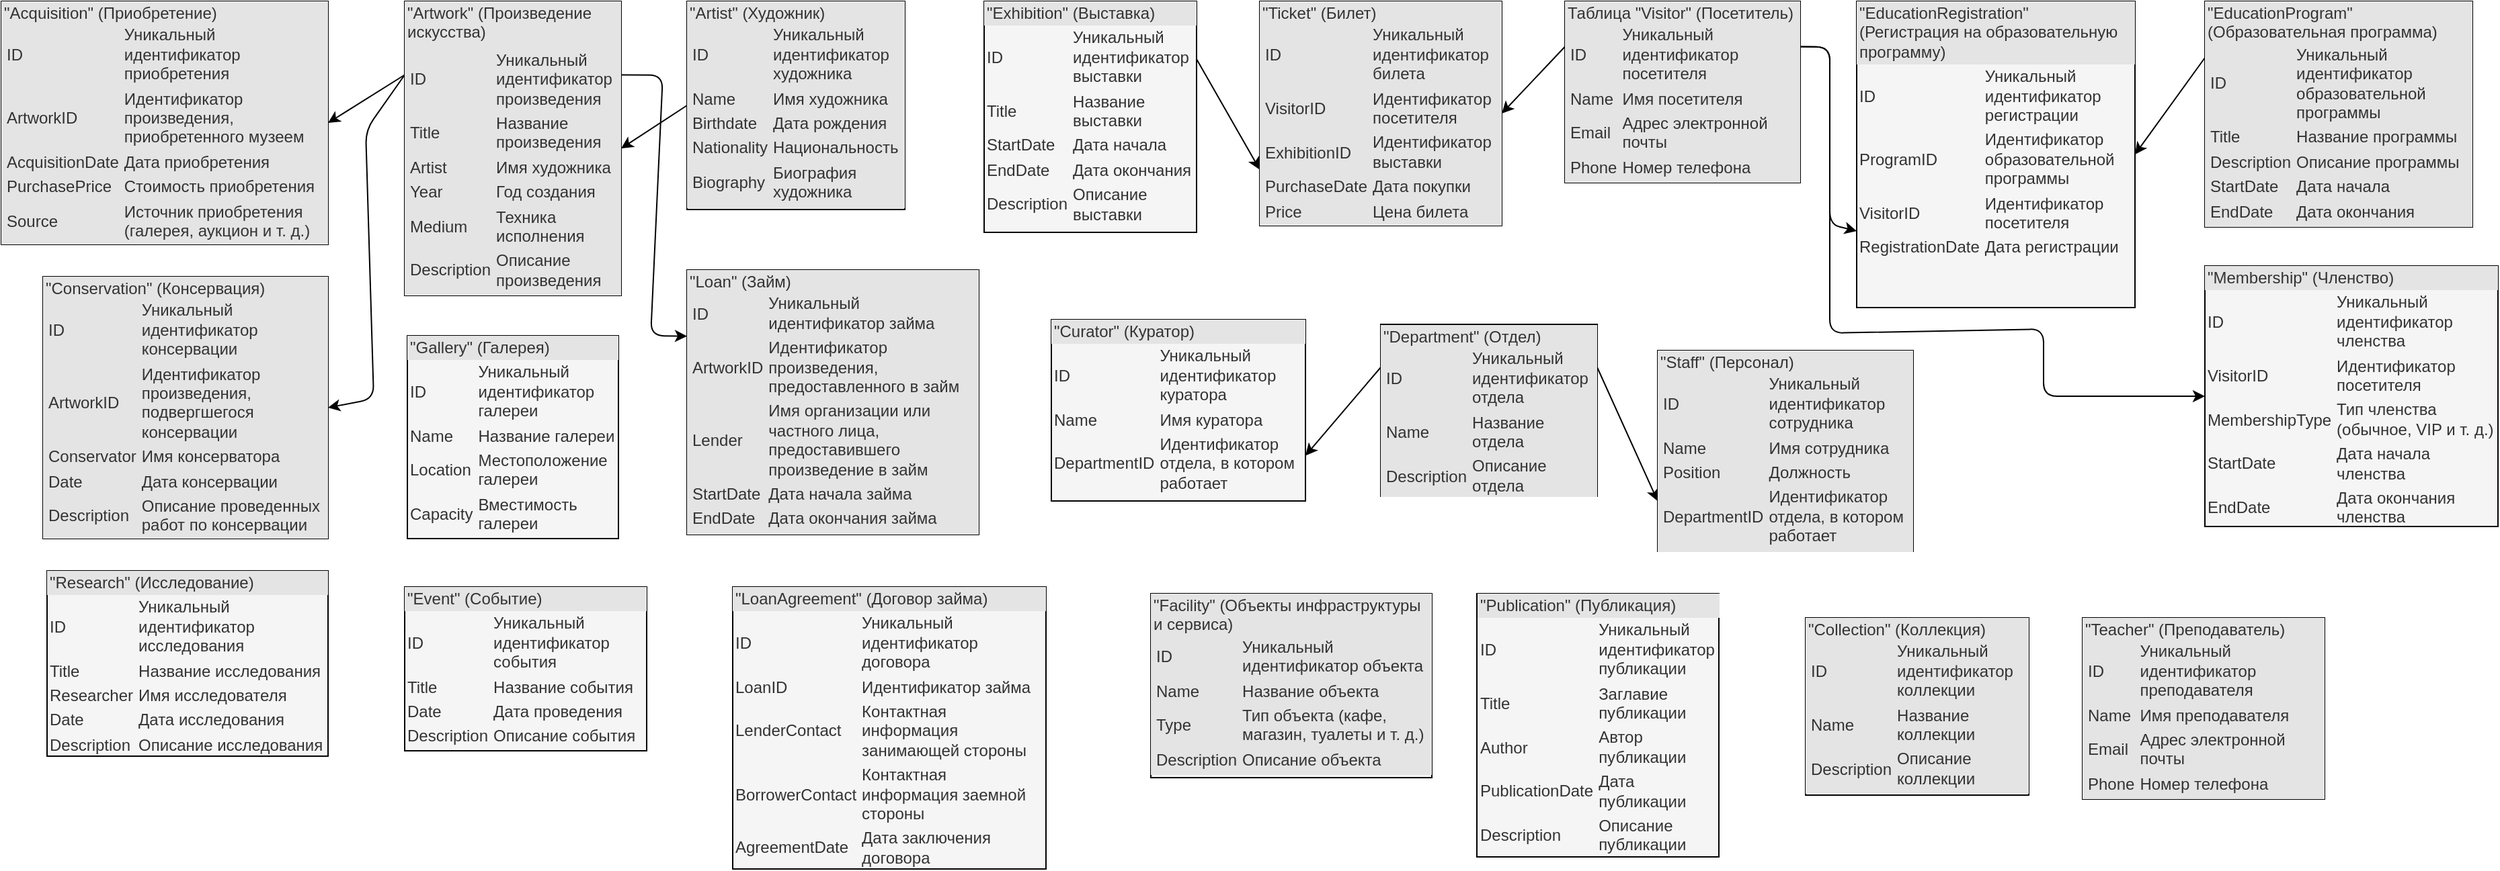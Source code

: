 <mxfile>
    <diagram id="fVknIi9VD0GeLR7UAcn2" name="Страница 1">
        <mxGraphModel dx="3040" dy="3120" grid="0" gridSize="10" guides="1" tooltips="1" connect="1" arrows="1" fold="1" page="1" pageScale="1" pageWidth="1654" pageHeight="2336" math="0" shadow="0">
            <root>
                <mxCell id="0"/>
                <mxCell id="1" parent="0"/>
                <mxCell id="24" style="edgeStyle=none;html=1;exitX=0.25;exitY=0;exitDx=0;exitDy=0;entryX=0;entryY=0.25;entryDx=0;entryDy=0;fontFamily=Helvetica;fontSize=12;fontColor=#333333;" edge="1" parent="1" source="8" target="23">
                    <mxGeometry relative="1" as="geometry">
                        <Array as="points">
                            <mxPoint x="207" y="-2270"/>
                            <mxPoint x="198" y="-2076"/>
                        </Array>
                    </mxGeometry>
                </mxCell>
                <mxCell id="34" style="edgeStyle=none;html=1;exitX=0.25;exitY=1;exitDx=0;exitDy=0;entryX=1;entryY=0.5;entryDx=0;entryDy=0;fontFamily=Helvetica;fontSize=12;fontColor=#333333;" edge="1" parent="1" source="8" target="32">
                    <mxGeometry relative="1" as="geometry"/>
                </mxCell>
                <mxCell id="48" style="edgeStyle=none;html=1;exitX=0.25;exitY=1;exitDx=0;exitDy=0;entryX=1;entryY=0.5;entryDx=0;entryDy=0;fontFamily=Helvetica;fontSize=12;fontColor=#333333;" edge="1" parent="1" source="8" target="47">
                    <mxGeometry relative="1" as="geometry">
                        <Array as="points">
                            <mxPoint x="-14" y="-2229"/>
                            <mxPoint x="-8" y="-2029"/>
                        </Array>
                    </mxGeometry>
                </mxCell>
                <mxCell id="8" value="&lt;div style=&quot;box-sizing:border-box;width:100%;background:#e4e4e4;padding:2px;&quot;&gt;&quot;Artwork&quot; (Произведение искусства)&lt;/div&gt;&lt;div style=&quot;box-sizing:border-box;width:100%;background:#e4e4e4;padding:2px;&quot;&gt;&lt;table style=&quot;background-color: initial; font-size: 1em; width: 100%;&quot; cellpadding=&quot;2&quot; cellspacing=&quot;0&quot;&gt;&lt;tbody&gt;&lt;tr&gt;&lt;td&gt;ID&lt;/td&gt;&lt;td&gt;Уникальный &lt;br&gt;идентификатор произведения&lt;/td&gt;&lt;/tr&gt;&lt;tr&gt;&lt;td&gt;Title&lt;/td&gt;&lt;td&gt;Название произведения&lt;/td&gt;&lt;/tr&gt;&lt;tr&gt;&lt;td&gt;Artist&lt;/td&gt;&lt;td&gt;Имя художника&lt;br&gt;&lt;/td&gt;&lt;/tr&gt;&lt;tr&gt;&lt;td&gt;Year&lt;br&gt;&lt;/td&gt;&lt;td&gt;Год создания&lt;br&gt;&lt;/td&gt;&lt;/tr&gt;&lt;tr&gt;&lt;td&gt;Medium&lt;br&gt;&lt;/td&gt;&lt;td&gt;Техника исполнения&lt;br&gt;&lt;/td&gt;&lt;/tr&gt;&lt;tr&gt;&lt;td&gt;Description&lt;br&gt;&lt;/td&gt;&lt;td&gt;Описание произведения&lt;br&gt;&lt;/td&gt;&lt;/tr&gt;&lt;/tbody&gt;&lt;/table&gt;&lt;/div&gt;" style="verticalAlign=top;align=left;overflow=fill;html=1;fillColor=#f5f5f5;fontColor=#333333;strokeColor=default;noLabel=0;portConstraintRotation=0;resizeWidth=0;gradientColor=none;strokeWidth=1;labelBorderColor=none;whiteSpace=wrap;direction=south;movable=1;resizable=1;rotatable=1;deletable=1;editable=1;connectable=1;" vertex="1" parent="1">
                    <mxGeometry x="15" y="-2325" width="161" height="219" as="geometry"/>
                </mxCell>
                <mxCell id="18" style="edgeStyle=none;html=1;exitX=0.5;exitY=1;exitDx=0;exitDy=0;entryX=0.5;entryY=0;entryDx=0;entryDy=0;fontFamily=Helvetica;fontSize=12;fontColor=#333333;" edge="1" parent="1" source="10" target="8">
                    <mxGeometry relative="1" as="geometry"/>
                </mxCell>
                <mxCell id="10" value="&lt;div style=&quot;box-sizing:border-box;width:100%;background:#e4e4e4;padding:2px;&quot;&gt;&quot;Artist&quot; (Художник)&lt;table style=&quot;background-color: initial; font-size: 1em; width: 100%;&quot; cellpadding=&quot;2&quot; cellspacing=&quot;0&quot;&gt;&lt;tbody&gt;&lt;tr&gt;&lt;td&gt;ID&lt;/td&gt;&lt;td&gt;Уникальный &lt;br&gt;идентификатор &lt;br&gt;художника&lt;/td&gt;&lt;/tr&gt;&lt;tr&gt;&lt;td&gt;Name&lt;/td&gt;&lt;td&gt;Имя художника&lt;/td&gt;&lt;/tr&gt;&lt;tr&gt;&lt;td&gt;Birthdate&lt;/td&gt;&lt;td&gt;Дата рождения&lt;/td&gt;&lt;/tr&gt;&lt;tr&gt;&lt;td&gt;Nationality&lt;br&gt;&lt;/td&gt;&lt;td&gt;Национальность&lt;br&gt;&lt;/td&gt;&lt;/tr&gt;&lt;tr&gt;&lt;td&gt;Biography&lt;br&gt;&lt;/td&gt;&lt;td&gt;Биография художника&lt;br&gt;&lt;/td&gt;&lt;/tr&gt;&lt;/tbody&gt;&lt;/table&gt;&lt;/div&gt;" style="verticalAlign=top;align=left;overflow=fill;html=1;labelBorderColor=none;strokeColor=default;strokeWidth=1;fontFamily=Helvetica;fontSize=12;fontColor=#333333;fillColor=#f5f5f5;gradientColor=none;direction=south;whiteSpace=wrap;" vertex="1" parent="1">
                    <mxGeometry x="225" y="-2325" width="162" height="155" as="geometry"/>
                </mxCell>
                <mxCell id="19" style="edgeStyle=none;html=1;exitX=0.25;exitY=0;exitDx=0;exitDy=0;entryX=0.75;entryY=1;entryDx=0;entryDy=0;fontFamily=Helvetica;fontSize=12;fontColor=#333333;" edge="1" parent="1" source="12" target="16">
                    <mxGeometry relative="1" as="geometry"/>
                </mxCell>
                <mxCell id="12" value="&lt;div style=&quot;box-sizing:border-box;width:100%;background:#e4e4e4;padding:2px;&quot;&gt;&quot;Exhibition&quot; (Выставка)&lt;/div&gt;&lt;table style=&quot;width:100%;font-size:1em;&quot; cellpadding=&quot;2&quot; cellspacing=&quot;0&quot;&gt;&lt;tbody&gt;&lt;tr&gt;&lt;td&gt;ID&lt;/td&gt;&lt;td&gt;Уникальный идентификатор выставки&lt;/td&gt;&lt;/tr&gt;&lt;tr&gt;&lt;td&gt;Title&lt;/td&gt;&lt;td&gt;Название выставки&lt;/td&gt;&lt;/tr&gt;&lt;tr&gt;&lt;td&gt;StartDate&lt;/td&gt;&lt;td&gt;Дата начала&lt;/td&gt;&lt;/tr&gt;&lt;tr&gt;&lt;td&gt;EndDate&lt;br&gt;&lt;/td&gt;&lt;td&gt;Дата окончания&lt;br&gt;&lt;/td&gt;&lt;/tr&gt;&lt;tr&gt;&lt;td&gt;Description&lt;br&gt;&lt;/td&gt;&lt;td&gt;Описание выставки&lt;br&gt;&lt;/td&gt;&lt;/tr&gt;&lt;/tbody&gt;&lt;/table&gt;" style="verticalAlign=top;align=left;overflow=fill;html=1;labelBorderColor=none;strokeColor=default;strokeWidth=1;fontFamily=Helvetica;fontSize=12;fontColor=#333333;fillColor=#f5f5f5;gradientColor=none;whiteSpace=wrap;direction=south;" vertex="1" parent="1">
                    <mxGeometry x="446" y="-2325" width="158" height="172" as="geometry"/>
                </mxCell>
                <mxCell id="17" style="edgeStyle=none;html=1;exitX=0.25;exitY=1;exitDx=0;exitDy=0;entryX=0.5;entryY=0;entryDx=0;entryDy=0;fontFamily=Helvetica;fontSize=12;fontColor=#333333;" edge="1" parent="1" source="15" target="16">
                    <mxGeometry relative="1" as="geometry"/>
                </mxCell>
                <mxCell id="42" style="edgeStyle=none;html=1;exitX=0.25;exitY=0;exitDx=0;exitDy=0;entryX=0;entryY=0.5;entryDx=0;entryDy=0;fontFamily=Helvetica;fontSize=12;fontColor=#333333;" edge="1" parent="1" source="15" target="41">
                    <mxGeometry relative="1" as="geometry">
                        <Array as="points">
                            <mxPoint x="1075" y="-2291"/>
                            <mxPoint x="1075" y="-2078"/>
                            <mxPoint x="1234" y="-2081"/>
                            <mxPoint x="1234" y="-2031"/>
                        </Array>
                    </mxGeometry>
                </mxCell>
                <mxCell id="43" style="edgeStyle=none;html=1;exitX=0.25;exitY=0;exitDx=0;exitDy=0;entryX=0;entryY=0.75;entryDx=0;entryDy=0;fontFamily=Helvetica;fontSize=12;fontColor=#333333;" edge="1" parent="1" source="15" target="38">
                    <mxGeometry relative="1" as="geometry">
                        <Array as="points">
                            <mxPoint x="1075" y="-2291"/>
                            <mxPoint x="1075" y="-2159"/>
                        </Array>
                    </mxGeometry>
                </mxCell>
                <mxCell id="15" value="&lt;div style=&quot;box-sizing:border-box;width:100%;background:#e4e4e4;padding:2px;&quot;&gt;Таблица &quot;Visitor&quot; (Посетитель)&lt;table style=&quot;background-color: initial; font-size: 1em; width: 100%;&quot; cellpadding=&quot;2&quot; cellspacing=&quot;0&quot;&gt;&lt;tbody&gt;&lt;tr&gt;&lt;td&gt;ID&lt;/td&gt;&lt;td&gt;Уникальный идентификатор посетителя&lt;/td&gt;&lt;/tr&gt;&lt;tr&gt;&lt;td&gt;Name&lt;/td&gt;&lt;td&gt;Имя посетителя&lt;/td&gt;&lt;/tr&gt;&lt;tr&gt;&lt;td&gt;Email&lt;/td&gt;&lt;td&gt;Адрес электронной почты&lt;/td&gt;&lt;/tr&gt;&lt;tr&gt;&lt;td&gt;Phone&lt;br&gt;&lt;/td&gt;&lt;td&gt;Номер телефона&lt;br&gt;&lt;/td&gt;&lt;/tr&gt;&lt;/tbody&gt;&lt;/table&gt;&lt;/div&gt;" style="verticalAlign=top;align=left;overflow=fill;html=1;labelBorderColor=none;strokeColor=default;strokeWidth=1;fontFamily=Helvetica;fontSize=12;fontColor=#333333;fillColor=#f5f5f5;gradientColor=none;direction=south;whiteSpace=wrap;" vertex="1" parent="1">
                    <mxGeometry x="878" y="-2325" width="175" height="135" as="geometry"/>
                </mxCell>
                <mxCell id="16" value="&lt;div style=&quot;box-sizing:border-box;width:100%;background:#e4e4e4;padding:2px;&quot;&gt;&quot;Ticket&quot; (Билет)&lt;table style=&quot;background-color: initial; font-size: 1em; width: 100%;&quot; cellpadding=&quot;2&quot; cellspacing=&quot;0&quot;&gt;&lt;tbody&gt;&lt;tr&gt;&lt;td&gt;ID&lt;/td&gt;&lt;td&gt;Уникальный идентификатор билета&lt;/td&gt;&lt;/tr&gt;&lt;tr&gt;&lt;td&gt;VisitorID&lt;/td&gt;&lt;td&gt;Идентификатор посетителя&lt;/td&gt;&lt;/tr&gt;&lt;tr&gt;&lt;td&gt;ExhibitionID&lt;/td&gt;&lt;td&gt;Идентификатор выставки&lt;/td&gt;&lt;/tr&gt;&lt;tr&gt;&lt;td&gt;PurchaseDate&lt;br&gt;&lt;/td&gt;&lt;td&gt;Дата покупки&lt;br&gt;&lt;/td&gt;&lt;/tr&gt;&lt;tr&gt;&lt;td&gt;Price&lt;br&gt;&lt;/td&gt;&lt;td&gt;Цена билета&lt;br&gt;&lt;/td&gt;&lt;/tr&gt;&lt;/tbody&gt;&lt;/table&gt;&lt;/div&gt;" style="verticalAlign=top;align=left;overflow=fill;html=1;labelBorderColor=none;strokeColor=default;strokeWidth=1;fontFamily=Helvetica;fontSize=12;fontColor=#333333;fillColor=#f5f5f5;gradientColor=none;direction=south;whiteSpace=wrap;" vertex="1" parent="1">
                    <mxGeometry x="651" y="-2325" width="180" height="167" as="geometry"/>
                </mxCell>
                <mxCell id="22" style="edgeStyle=none;html=1;exitX=0.25;exitY=1;exitDx=0;exitDy=0;entryX=0.75;entryY=0;entryDx=0;entryDy=0;fontFamily=Helvetica;fontSize=12;fontColor=#333333;" edge="1" parent="1" source="20" target="21">
                    <mxGeometry relative="1" as="geometry"/>
                </mxCell>
                <mxCell id="45" value="" style="edgeStyle=none;html=1;fontFamily=Helvetica;fontSize=12;fontColor=#333333;exitX=0.25;exitY=0;exitDx=0;exitDy=0;entryX=0.75;entryY=1;entryDx=0;entryDy=0;" edge="1" parent="1" source="20" target="44">
                    <mxGeometry relative="1" as="geometry"/>
                </mxCell>
                <mxCell id="20" value="&lt;div style=&quot;box-sizing:border-box;width:100%;background:#e4e4e4;padding:2px;&quot;&gt;&quot;Department&quot; (Отдел)&lt;table style=&quot;background-color: initial; font-size: 1em; width: 100%;&quot; cellpadding=&quot;2&quot; cellspacing=&quot;0&quot;&gt;&lt;tbody&gt;&lt;tr&gt;&lt;td&gt;ID&lt;/td&gt;&lt;td&gt;Уникальный идентификатор отдела&lt;/td&gt;&lt;/tr&gt;&lt;tr&gt;&lt;td&gt;Name&lt;/td&gt;&lt;td&gt;Название отдела&lt;/td&gt;&lt;/tr&gt;&lt;tr&gt;&lt;td&gt;Description&lt;/td&gt;&lt;td&gt;Описание отдела&lt;/td&gt;&lt;/tr&gt;&lt;/tbody&gt;&lt;/table&gt;&lt;/div&gt;" style="verticalAlign=top;align=left;overflow=fill;html=1;labelBorderColor=none;strokeColor=default;strokeWidth=1;fontFamily=Helvetica;fontSize=12;fontColor=#333333;fillColor=#f5f5f5;gradientColor=none;whiteSpace=wrap;direction=south;" vertex="1" parent="1">
                    <mxGeometry x="741" y="-2084.5" width="161" height="128" as="geometry"/>
                </mxCell>
                <mxCell id="21" value="&lt;div style=&quot;box-sizing:border-box;width:100%;background:#e4e4e4;padding:2px;&quot;&gt;&quot;Curator&quot; (Куратор)&lt;/div&gt;&lt;table style=&quot;width:100%;font-size:1em;&quot; cellpadding=&quot;2&quot; cellspacing=&quot;0&quot;&gt;&lt;tbody&gt;&lt;tr&gt;&lt;td&gt;ID&lt;/td&gt;&lt;td&gt;Уникальный идентификатор куратора&lt;/td&gt;&lt;/tr&gt;&lt;tr&gt;&lt;td&gt;Name&lt;/td&gt;&lt;td&gt;Имя куратора&lt;/td&gt;&lt;/tr&gt;&lt;tr&gt;&lt;td&gt;DepartmentID&lt;/td&gt;&lt;td&gt;Идентификатор отдела, в котором работает&lt;/td&gt;&lt;/tr&gt;&lt;/tbody&gt;&lt;/table&gt;" style="verticalAlign=top;align=left;overflow=fill;html=1;labelBorderColor=none;strokeColor=default;strokeWidth=1;fontFamily=Helvetica;fontSize=12;fontColor=#333333;fillColor=#f5f5f5;gradientColor=none;whiteSpace=wrap;direction=south;" vertex="1" parent="1">
                    <mxGeometry x="496" y="-2088" width="189" height="135" as="geometry"/>
                </mxCell>
                <mxCell id="23" value="&lt;div style=&quot;box-sizing:border-box;width:100%;background:#e4e4e4;padding:2px;&quot;&gt;&quot;Loan&quot; (Займ)&lt;table style=&quot;background-color: initial; font-size: 1em; width: 100%;&quot; cellpadding=&quot;2&quot; cellspacing=&quot;0&quot;&gt;&lt;tbody&gt;&lt;tr&gt;&lt;td&gt;ID&lt;/td&gt;&lt;td&gt;Уникальный идентификатор займа&lt;/td&gt;&lt;/tr&gt;&lt;tr&gt;&lt;td&gt;ArtworkID&lt;/td&gt;&lt;td&gt;Идентификатор произведения, предоставленного в займ&lt;/td&gt;&lt;/tr&gt;&lt;tr&gt;&lt;td&gt;Lender&lt;/td&gt;&lt;td&gt;Имя организации или частного лица, предоставившего произведение в займ&lt;/td&gt;&lt;/tr&gt;&lt;tr&gt;&lt;td&gt;StartDate&lt;br&gt;&lt;/td&gt;&lt;td&gt;Дата начала займа&lt;br&gt;&lt;/td&gt;&lt;/tr&gt;&lt;tr&gt;&lt;td&gt;EndDate&lt;br&gt;&lt;/td&gt;&lt;td&gt;Дата окончания займа&lt;br&gt;&lt;/td&gt;&lt;/tr&gt;&lt;/tbody&gt;&lt;/table&gt;&lt;/div&gt;" style="verticalAlign=top;align=left;overflow=fill;html=1;labelBorderColor=none;strokeColor=default;strokeWidth=1;fontFamily=Helvetica;fontSize=12;fontColor=#333333;fillColor=#f5f5f5;gradientColor=none;whiteSpace=wrap;" vertex="1" parent="1">
                    <mxGeometry x="225" y="-2125" width="217" height="197" as="geometry"/>
                </mxCell>
                <mxCell id="25" value="&lt;div style=&quot;box-sizing:border-box;width:100%;background:#e4e4e4;padding:2px;&quot;&gt;&quot;Collection&quot; (Коллекция)&lt;table style=&quot;background-color: initial; font-size: 1em; width: 100%;&quot; cellpadding=&quot;2&quot; cellspacing=&quot;0&quot;&gt;&lt;tbody&gt;&lt;tr&gt;&lt;td&gt;ID&lt;/td&gt;&lt;td&gt;Уникальный идентификатор коллекции&lt;/td&gt;&lt;/tr&gt;&lt;tr&gt;&lt;td&gt;Name&lt;/td&gt;&lt;td&gt;Название коллекции&lt;/td&gt;&lt;/tr&gt;&lt;tr&gt;&lt;td&gt;Description&lt;/td&gt;&lt;td&gt;Описание коллекции&lt;/td&gt;&lt;/tr&gt;&lt;/tbody&gt;&lt;/table&gt;&lt;/div&gt;" style="verticalAlign=top;align=left;overflow=fill;html=1;labelBorderColor=none;strokeColor=default;strokeWidth=1;fontFamily=Helvetica;fontSize=12;fontColor=#333333;fillColor=#f5f5f5;gradientColor=none;whiteSpace=wrap;" vertex="1" parent="1">
                    <mxGeometry x="1057" y="-1866" width="166" height="132" as="geometry"/>
                </mxCell>
                <mxCell id="26" value="&lt;div style=&quot;box-sizing:border-box;width:100%;background:#e4e4e4;padding:2px;&quot;&gt;&quot;Publication&quot; (Публикация)&lt;/div&gt;&lt;table style=&quot;width:100%;font-size:1em;&quot; cellpadding=&quot;2&quot; cellspacing=&quot;0&quot;&gt;&lt;tbody&gt;&lt;tr&gt;&lt;td&gt;ID&lt;/td&gt;&lt;td&gt;Уникальный идентификатор публикации&lt;/td&gt;&lt;/tr&gt;&lt;tr&gt;&lt;td&gt;Title&lt;/td&gt;&lt;td&gt;Заглавие публикации&lt;/td&gt;&lt;/tr&gt;&lt;tr&gt;&lt;td&gt;Author&lt;/td&gt;&lt;td&gt;Автор публикации&lt;/td&gt;&lt;/tr&gt;&lt;tr&gt;&lt;td&gt;PublicationDate&lt;br&gt;&lt;/td&gt;&lt;td&gt;Дата публикации&lt;br&gt;&lt;/td&gt;&lt;/tr&gt;&lt;tr&gt;&lt;td&gt;Description&lt;br&gt;&lt;/td&gt;&lt;td&gt;Описание публикации&lt;br&gt;&lt;/td&gt;&lt;/tr&gt;&lt;/tbody&gt;&lt;/table&gt;" style="verticalAlign=top;align=left;overflow=fill;html=1;labelBorderColor=none;strokeColor=default;strokeWidth=1;fontFamily=Helvetica;fontSize=12;fontColor=#333333;fillColor=#f5f5f5;gradientColor=none;whiteSpace=wrap;" vertex="1" parent="1">
                    <mxGeometry x="812.5" y="-1884" width="180" height="196" as="geometry"/>
                </mxCell>
                <mxCell id="29" value="&lt;div style=&quot;box-sizing:border-box;width:100%;background:#e4e4e4;padding:2px;&quot;&gt;&quot;Event&quot; (Событие)&lt;/div&gt;&lt;table style=&quot;width:100%;font-size:1em;&quot; cellpadding=&quot;2&quot; cellspacing=&quot;0&quot;&gt;&lt;tbody&gt;&lt;tr&gt;&lt;td&gt;ID&lt;/td&gt;&lt;td&gt;Уникальный идентификатор события&lt;/td&gt;&lt;/tr&gt;&lt;tr&gt;&lt;td&gt;Title&lt;/td&gt;&lt;td&gt;Название события&lt;/td&gt;&lt;/tr&gt;&lt;tr&gt;&lt;td&gt;Date&lt;/td&gt;&lt;td&gt;Дата проведения&lt;/td&gt;&lt;/tr&gt;&lt;tr&gt;&lt;td&gt;Description&lt;br&gt;&lt;/td&gt;&lt;td&gt;Описание события&lt;br&gt;&lt;/td&gt;&lt;/tr&gt;&lt;/tbody&gt;&lt;/table&gt;" style="verticalAlign=top;align=left;overflow=fill;html=1;labelBorderColor=none;strokeColor=default;strokeWidth=1;fontFamily=Helvetica;fontSize=12;fontColor=#333333;fillColor=#f5f5f5;gradientColor=none;whiteSpace=wrap;" vertex="1" parent="1">
                    <mxGeometry x="15" y="-1889" width="180" height="122" as="geometry"/>
                </mxCell>
                <mxCell id="30" value="&lt;div style=&quot;box-sizing:border-box;width:100%;background:#e4e4e4;padding:2px;&quot;&gt;&quot;Gallery&quot; (Галерея)&lt;/div&gt;&lt;table style=&quot;width:100%;font-size:1em;&quot; cellpadding=&quot;2&quot; cellspacing=&quot;0&quot;&gt;&lt;tbody&gt;&lt;tr&gt;&lt;td&gt;ID&lt;/td&gt;&lt;td&gt;Уникальный идентификатор галереи&lt;/td&gt;&lt;/tr&gt;&lt;tr&gt;&lt;td&gt;Name&lt;/td&gt;&lt;td&gt;Название галереи&lt;/td&gt;&lt;/tr&gt;&lt;tr&gt;&lt;td&gt;Location&lt;/td&gt;&lt;td&gt;Местоположение галереи&lt;/td&gt;&lt;/tr&gt;&lt;tr&gt;&lt;td&gt;Capacity&lt;br&gt;&lt;/td&gt;&lt;td&gt;Вместимость галереи&lt;br&gt;&lt;/td&gt;&lt;/tr&gt;&lt;/tbody&gt;&lt;/table&gt;" style="verticalAlign=top;align=left;overflow=fill;html=1;labelBorderColor=none;strokeColor=default;strokeWidth=1;fontFamily=Helvetica;fontSize=12;fontColor=#333333;fillColor=#f5f5f5;gradientColor=none;whiteSpace=wrap;" vertex="1" parent="1">
                    <mxGeometry x="17" y="-2076" width="157" height="151" as="geometry"/>
                </mxCell>
                <mxCell id="32" value="&lt;div style=&quot;box-sizing:border-box;width:100%;background:#e4e4e4;padding:2px;&quot;&gt;&quot;Acquisition&quot; (Приобретение)&lt;table style=&quot;background-color: initial; font-size: 1em; width: 100%;&quot; cellpadding=&quot;2&quot; cellspacing=&quot;0&quot;&gt;&lt;tbody&gt;&lt;tr&gt;&lt;td&gt;ID&lt;/td&gt;&lt;td&gt;Уникальный идентификатор приобретения&lt;/td&gt;&lt;/tr&gt;&lt;tr&gt;&lt;td&gt;ArtworkID&lt;/td&gt;&lt;td&gt;Идентификатор произведения, приобретенного музеем&lt;/td&gt;&lt;/tr&gt;&lt;tr&gt;&lt;td&gt;AcquisitionDate&lt;/td&gt;&lt;td&gt;Дата приобретения&lt;/td&gt;&lt;/tr&gt;&lt;tr&gt;&lt;td&gt;PurchasePrice&lt;br&gt;&lt;/td&gt;&lt;td&gt;Стоимость приобретения&lt;br&gt;&lt;/td&gt;&lt;/tr&gt;&lt;tr&gt;&lt;td&gt;Source&lt;br&gt;&lt;/td&gt;&lt;td&gt;Источник приобретения (галерея, аукцион и т. д.)&lt;br&gt;&lt;/td&gt;&lt;/tr&gt;&lt;/tbody&gt;&lt;/table&gt;&lt;/div&gt;" style="verticalAlign=top;align=left;overflow=fill;html=1;labelBorderColor=none;strokeColor=default;strokeWidth=1;fontFamily=Helvetica;fontSize=12;fontColor=#333333;fillColor=#f5f5f5;gradientColor=none;whiteSpace=wrap;" vertex="1" parent="1">
                    <mxGeometry x="-285" y="-2325" width="243" height="181" as="geometry"/>
                </mxCell>
                <mxCell id="40" style="edgeStyle=none;html=1;exitX=0;exitY=0.25;exitDx=0;exitDy=0;entryX=1;entryY=0.5;entryDx=0;entryDy=0;fontFamily=Helvetica;fontSize=12;fontColor=#333333;" edge="1" parent="1" source="35" target="38">
                    <mxGeometry relative="1" as="geometry"/>
                </mxCell>
                <mxCell id="35" value="&lt;div style=&quot;box-sizing:border-box;width:100%;background:#e4e4e4;padding:2px;&quot;&gt;&quot;EducationProgram&quot; (Образовательная программа)&lt;table style=&quot;background-color: initial; font-size: 1em; width: 100%;&quot; cellpadding=&quot;2&quot; cellspacing=&quot;0&quot;&gt;&lt;tbody&gt;&lt;tr&gt;&lt;td&gt;ID&lt;/td&gt;&lt;td&gt;Уникальный идентификатор образовательной программы&lt;/td&gt;&lt;/tr&gt;&lt;tr&gt;&lt;td&gt;Title&lt;/td&gt;&lt;td&gt;Название программы&lt;/td&gt;&lt;/tr&gt;&lt;tr&gt;&lt;td&gt;Description&lt;/td&gt;&lt;td&gt;Описание программы&lt;/td&gt;&lt;/tr&gt;&lt;tr&gt;&lt;td&gt;StartDate&lt;br&gt;&lt;/td&gt;&lt;td&gt;Дата начала&lt;br&gt;&lt;/td&gt;&lt;/tr&gt;&lt;tr&gt;&lt;td&gt;EndDate&lt;br&gt;&lt;/td&gt;&lt;td&gt;Дата окончания&lt;br&gt;&lt;/td&gt;&lt;/tr&gt;&lt;/tbody&gt;&lt;/table&gt;&lt;/div&gt;" style="verticalAlign=top;align=left;overflow=fill;html=1;labelBorderColor=none;strokeColor=default;strokeWidth=1;fontFamily=Helvetica;fontSize=12;fontColor=#333333;fillColor=#f5f5f5;gradientColor=none;whiteSpace=wrap;" vertex="1" parent="1">
                    <mxGeometry x="1354" y="-2325" width="199" height="168" as="geometry"/>
                </mxCell>
                <mxCell id="36" value="&lt;div style=&quot;box-sizing:border-box;width:100%;background:#e4e4e4;padding:2px;&quot;&gt;&quot;Facility&quot; (Объекты инфраструктуры и сервиса)&lt;table style=&quot;background-color: initial; font-size: 1em; width: 100%;&quot; cellpadding=&quot;2&quot; cellspacing=&quot;0&quot;&gt;&lt;tbody&gt;&lt;tr&gt;&lt;td&gt;ID&lt;/td&gt;&lt;td&gt;Уникальный идентификатор объекта&lt;/td&gt;&lt;/tr&gt;&lt;tr&gt;&lt;td&gt;Name&lt;/td&gt;&lt;td&gt;Название объекта&lt;/td&gt;&lt;/tr&gt;&lt;tr&gt;&lt;td&gt;Type&lt;/td&gt;&lt;td&gt;Тип объекта (кафе, магазин, туалеты и т. д.)&lt;/td&gt;&lt;/tr&gt;&lt;tr&gt;&lt;td&gt;Description&lt;br&gt;&lt;/td&gt;&lt;td&gt;Описание объекта&lt;br&gt;&lt;/td&gt;&lt;/tr&gt;&lt;/tbody&gt;&lt;/table&gt;&lt;/div&gt;" style="verticalAlign=top;align=left;overflow=fill;html=1;labelBorderColor=none;strokeColor=default;strokeWidth=1;fontFamily=Helvetica;fontSize=12;fontColor=#333333;fillColor=#f5f5f5;gradientColor=none;whiteSpace=wrap;" vertex="1" parent="1">
                    <mxGeometry x="570" y="-1884" width="209" height="137" as="geometry"/>
                </mxCell>
                <mxCell id="37" value="&lt;div style=&quot;box-sizing:border-box;width:100%;background:#e4e4e4;padding:2px;&quot;&gt;&quot;Teacher&quot; (Преподаватель)&lt;table style=&quot;background-color: initial; font-size: 1em; width: 100%;&quot; cellpadding=&quot;2&quot; cellspacing=&quot;0&quot;&gt;&lt;tbody&gt;&lt;tr&gt;&lt;td&gt;ID&lt;/td&gt;&lt;td&gt;Уникальный идентификатор преподавателя&lt;/td&gt;&lt;/tr&gt;&lt;tr&gt;&lt;td&gt;Name&lt;/td&gt;&lt;td&gt;Имя преподавателя&lt;/td&gt;&lt;/tr&gt;&lt;tr&gt;&lt;td&gt;Email&lt;/td&gt;&lt;td&gt;Адрес электронной почты&lt;/td&gt;&lt;/tr&gt;&lt;tr&gt;&lt;td&gt;Phone&lt;br&gt;&lt;/td&gt;&lt;td&gt;Номер телефона&lt;br&gt;&lt;/td&gt;&lt;/tr&gt;&lt;/tbody&gt;&lt;/table&gt;&lt;/div&gt;" style="verticalAlign=top;align=left;overflow=fill;html=1;labelBorderColor=none;strokeColor=default;strokeWidth=1;fontFamily=Helvetica;fontSize=12;fontColor=#333333;fillColor=#f5f5f5;gradientColor=none;whiteSpace=wrap;" vertex="1" parent="1">
                    <mxGeometry x="1263" y="-1866" width="180" height="135" as="geometry"/>
                </mxCell>
                <mxCell id="38" value="&lt;div style=&quot;box-sizing:border-box;width:100%;background:#e4e4e4;padding:2px;&quot;&gt;&quot;EducationRegistration&quot; (Регистрация на образовательную программу)&lt;/div&gt;&lt;table style=&quot;width:100%;font-size:1em;&quot; cellpadding=&quot;2&quot; cellspacing=&quot;0&quot;&gt;&lt;tbody&gt;&lt;tr&gt;&lt;td&gt;ID&lt;/td&gt;&lt;td&gt;Уникальный идентификатор регистрации&lt;/td&gt;&lt;/tr&gt;&lt;tr&gt;&lt;td&gt;ProgramID&lt;/td&gt;&lt;td&gt;Идентификатор образовательной программы&lt;/td&gt;&lt;/tr&gt;&lt;tr&gt;&lt;td&gt;VisitorID&lt;/td&gt;&lt;td&gt;Идентификатор посетителя&lt;/td&gt;&lt;/tr&gt;&lt;tr&gt;&lt;td&gt;RegistrationDate&lt;br&gt;&lt;/td&gt;&lt;td&gt;Дата регистрации&lt;br&gt;&lt;/td&gt;&lt;/tr&gt;&lt;/tbody&gt;&lt;/table&gt;" style="verticalAlign=top;align=left;overflow=fill;html=1;labelBorderColor=none;strokeColor=default;strokeWidth=1;fontFamily=Helvetica;fontSize=12;fontColor=#333333;fillColor=#f5f5f5;gradientColor=none;whiteSpace=wrap;" vertex="1" parent="1">
                    <mxGeometry x="1095" y="-2325" width="207" height="228" as="geometry"/>
                </mxCell>
                <mxCell id="41" value="&lt;div style=&quot;box-sizing:border-box;width:100%;background:#e4e4e4;padding:2px;&quot;&gt;&quot;Membership&quot; (Членство)&lt;/div&gt;&lt;table style=&quot;width:100%;font-size:1em;&quot; cellpadding=&quot;2&quot; cellspacing=&quot;0&quot;&gt;&lt;tbody&gt;&lt;tr&gt;&lt;td&gt;ID&lt;/td&gt;&lt;td&gt;Уникальный идентификатор членства&lt;/td&gt;&lt;/tr&gt;&lt;tr&gt;&lt;td&gt;VisitorID&lt;/td&gt;&lt;td&gt;Идентификатор посетителя&lt;/td&gt;&lt;/tr&gt;&lt;tr&gt;&lt;td&gt;MembershipType&lt;/td&gt;&lt;td&gt;Тип членства (обычное, VIP и т. д.)&lt;/td&gt;&lt;/tr&gt;&lt;tr&gt;&lt;td&gt;StartDate&lt;br&gt;&lt;/td&gt;&lt;td&gt;Дата начала членства&lt;br&gt;&lt;/td&gt;&lt;/tr&gt;&lt;tr&gt;&lt;td&gt;EndDate&lt;br&gt;&lt;/td&gt;&lt;td&gt;Дата окончания членства&lt;br&gt;&lt;/td&gt;&lt;/tr&gt;&lt;/tbody&gt;&lt;/table&gt;" style="verticalAlign=top;align=left;overflow=fill;html=1;labelBorderColor=none;strokeColor=default;strokeWidth=1;fontFamily=Helvetica;fontSize=12;fontColor=#333333;fillColor=#f5f5f5;gradientColor=none;whiteSpace=wrap;" vertex="1" parent="1">
                    <mxGeometry x="1354" y="-2128" width="218" height="194" as="geometry"/>
                </mxCell>
                <mxCell id="44" value="&lt;div style=&quot;box-sizing:border-box;width:100%;background:#e4e4e4;padding:2px;&quot;&gt;&quot;Staff&quot; (Персонал)&lt;table style=&quot;background-color: initial; font-size: 1em; width: 100%;&quot; cellpadding=&quot;2&quot; cellspacing=&quot;0&quot;&gt;&lt;tbody&gt;&lt;tr&gt;&lt;td&gt;ID&lt;/td&gt;&lt;td&gt;Уникальный идентификатор сотрудника&lt;/td&gt;&lt;/tr&gt;&lt;tr&gt;&lt;td&gt;Name&lt;/td&gt;&lt;td&gt;Имя сотрудника&lt;/td&gt;&lt;/tr&gt;&lt;tr&gt;&lt;td&gt;Position&lt;/td&gt;&lt;td&gt;Должность&lt;/td&gt;&lt;/tr&gt;&lt;tr&gt;&lt;td&gt;DepartmentID&lt;br&gt;&lt;/td&gt;&lt;td&gt;Идентификатор отдела, в котором работает&lt;br&gt;&lt;/td&gt;&lt;/tr&gt;&lt;/tbody&gt;&lt;/table&gt;&lt;/div&gt;" style="verticalAlign=top;align=left;overflow=fill;html=1;labelBorderColor=none;strokeColor=default;strokeWidth=1;fontFamily=Helvetica;fontSize=12;fontColor=#333333;fillColor=#f5f5f5;gradientColor=none;whiteSpace=wrap;direction=south;" vertex="1" parent="1">
                    <mxGeometry x="947" y="-2065" width="190" height="149.5" as="geometry"/>
                </mxCell>
                <mxCell id="46" value="&lt;div style=&quot;box-sizing:border-box;width:100%;background:#e4e4e4;padding:2px;&quot;&gt;&quot;LoanAgreement&quot; (Договор займа)&lt;/div&gt;&lt;table style=&quot;width:100%;font-size:1em;&quot; cellpadding=&quot;2&quot; cellspacing=&quot;0&quot;&gt;&lt;tbody&gt;&lt;tr&gt;&lt;td&gt;ID&lt;/td&gt;&lt;td&gt;Уникальный идентификатор договора&lt;/td&gt;&lt;/tr&gt;&lt;tr&gt;&lt;td&gt;LoanID&lt;/td&gt;&lt;td&gt;Идентификатор займа&lt;/td&gt;&lt;/tr&gt;&lt;tr&gt;&lt;td&gt;LenderContact&lt;/td&gt;&lt;td&gt;Контактная информация занимающей стороны&lt;/td&gt;&lt;/tr&gt;&lt;tr&gt;&lt;td&gt;BorrowerContact&lt;br&gt;&lt;/td&gt;&lt;td&gt;Контактная информация заемной стороны&lt;br&gt;&lt;/td&gt;&lt;/tr&gt;&lt;tr&gt;&lt;td&gt;AgreementDate&lt;br&gt;&lt;/td&gt;&lt;td&gt;Дата заключения договора&lt;br&gt;&lt;/td&gt;&lt;/tr&gt;&lt;/tbody&gt;&lt;/table&gt;" style="verticalAlign=top;align=left;overflow=fill;html=1;labelBorderColor=none;strokeColor=default;strokeWidth=1;fontFamily=Helvetica;fontSize=12;fontColor=#333333;fillColor=#f5f5f5;gradientColor=none;whiteSpace=wrap;" vertex="1" parent="1">
                    <mxGeometry x="259" y="-1889" width="233" height="210" as="geometry"/>
                </mxCell>
                <mxCell id="47" value="&lt;div style=&quot;box-sizing:border-box;width:100%;background:#e4e4e4;padding:2px;&quot;&gt;&quot;Conservation&quot; (Консервация)&lt;table style=&quot;background-color: initial; font-size: 1em; width: 100%;&quot; cellpadding=&quot;2&quot; cellspacing=&quot;0&quot;&gt;&lt;tbody&gt;&lt;tr&gt;&lt;td&gt;ID&lt;/td&gt;&lt;td&gt;Уникальный идентификатор консервации&lt;/td&gt;&lt;/tr&gt;&lt;tr&gt;&lt;td&gt;ArtworkID&lt;/td&gt;&lt;td&gt;Идентификатор произведения, подвергшегося консервации&lt;/td&gt;&lt;/tr&gt;&lt;tr&gt;&lt;td&gt;Conservator&lt;/td&gt;&lt;td&gt;Имя консерватора&lt;/td&gt;&lt;/tr&gt;&lt;tr&gt;&lt;td&gt;Date&lt;br&gt;&lt;/td&gt;&lt;td&gt;Дата консервации&lt;br&gt;&lt;/td&gt;&lt;/tr&gt;&lt;tr&gt;&lt;td&gt;Description&lt;br&gt;&lt;/td&gt;&lt;td&gt;Описание проведенных работ по консервации&lt;br&gt;&lt;/td&gt;&lt;/tr&gt;&lt;/tbody&gt;&lt;/table&gt;&lt;/div&gt;" style="verticalAlign=top;align=left;overflow=fill;html=1;labelBorderColor=none;strokeColor=default;strokeWidth=1;fontFamily=Helvetica;fontSize=12;fontColor=#333333;fillColor=#f5f5f5;gradientColor=none;whiteSpace=wrap;" vertex="1" parent="1">
                    <mxGeometry x="-254" y="-2120" width="212" height="195" as="geometry"/>
                </mxCell>
                <mxCell id="49" value="&lt;div style=&quot;box-sizing:border-box;width:100%;background:#e4e4e4;padding:2px;&quot;&gt;&quot;Research&quot; (Исследование)&lt;/div&gt;&lt;table style=&quot;width:100%;font-size:1em;&quot; cellpadding=&quot;2&quot; cellspacing=&quot;0&quot;&gt;&lt;tbody&gt;&lt;tr&gt;&lt;td&gt;ID&lt;/td&gt;&lt;td&gt;Уникальный идентификатор исследования&lt;/td&gt;&lt;/tr&gt;&lt;tr&gt;&lt;td&gt;Title&lt;/td&gt;&lt;td&gt;Название исследования&lt;/td&gt;&lt;/tr&gt;&lt;tr&gt;&lt;td&gt;Researcher&lt;/td&gt;&lt;td&gt;Имя исследователя&lt;/td&gt;&lt;/tr&gt;&lt;tr&gt;&lt;td&gt;Date&lt;br&gt;&lt;/td&gt;&lt;td&gt;Дата исследования&lt;br&gt;&lt;/td&gt;&lt;/tr&gt;&lt;tr&gt;&lt;td&gt;Description&lt;br&gt;&lt;/td&gt;&lt;td&gt;Описание исследования&lt;br&gt;&lt;/td&gt;&lt;/tr&gt;&lt;/tbody&gt;&lt;/table&gt;" style="verticalAlign=top;align=left;overflow=fill;html=1;labelBorderColor=none;strokeColor=default;strokeWidth=1;fontFamily=Helvetica;fontSize=12;fontColor=#333333;fillColor=#f5f5f5;gradientColor=none;whiteSpace=wrap;" vertex="1" parent="1">
                    <mxGeometry x="-251" y="-1901" width="209" height="138" as="geometry"/>
                </mxCell>
            </root>
        </mxGraphModel>
    </diagram>
</mxfile>
